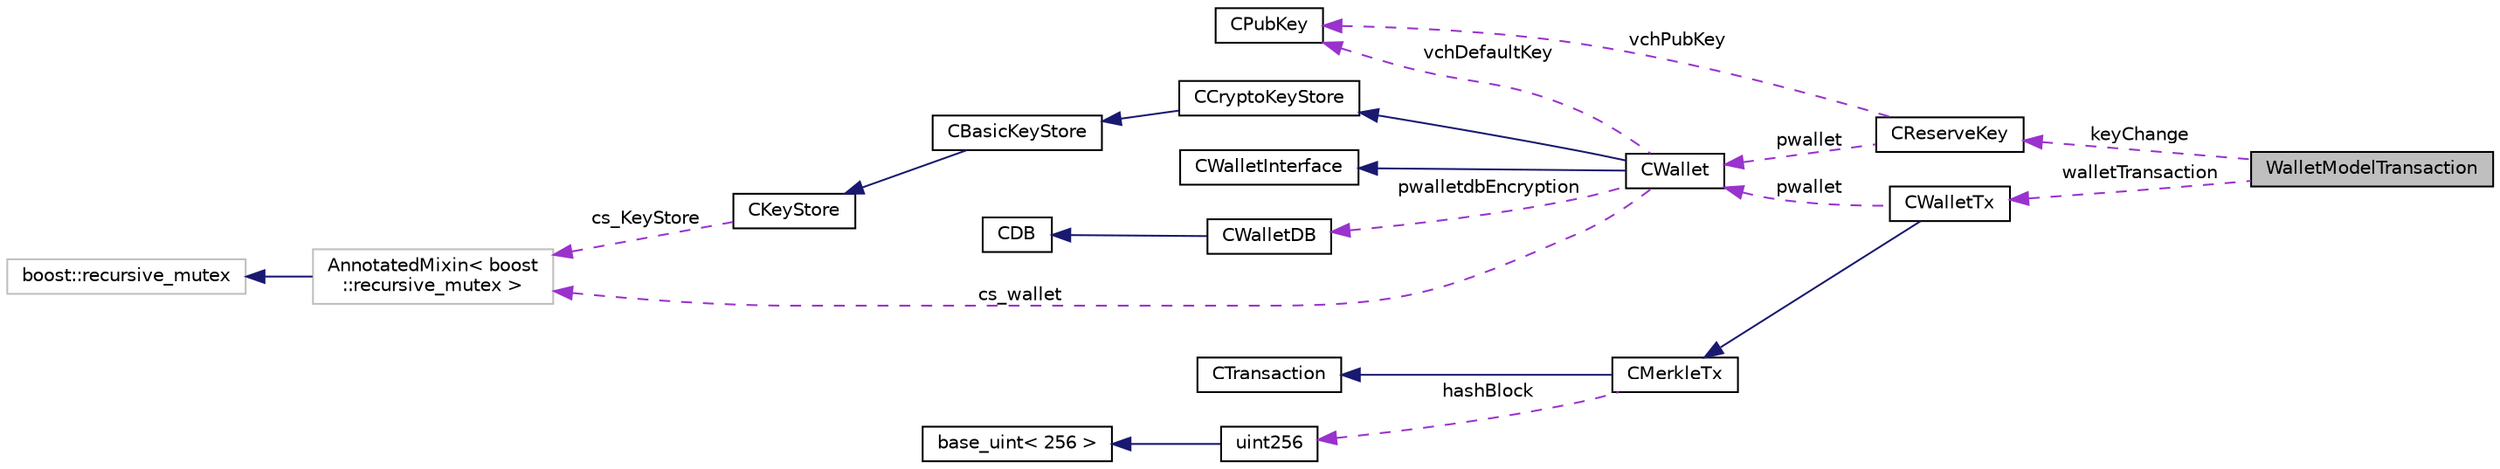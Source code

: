 digraph "WalletModelTransaction"
{
  edge [fontname="Helvetica",fontsize="10",labelfontname="Helvetica",labelfontsize="10"];
  node [fontname="Helvetica",fontsize="10",shape=record];
  rankdir="LR";
  Node1 [label="WalletModelTransaction",height=0.2,width=0.4,color="black", fillcolor="grey75", style="filled", fontcolor="black"];
  Node2 -> Node1 [dir="back",color="darkorchid3",fontsize="10",style="dashed",label=" keyChange" ,fontname="Helvetica"];
  Node2 [label="CReserveKey",height=0.2,width=0.4,color="black", fillcolor="white", style="filled",URL="$d3/d65/class_c_reserve_key.html",tooltip="A key allocated from the key pool. "];
  Node3 -> Node2 [dir="back",color="darkorchid3",fontsize="10",style="dashed",label=" vchPubKey" ,fontname="Helvetica"];
  Node3 [label="CPubKey",height=0.2,width=0.4,color="black", fillcolor="white", style="filled",URL="$da/d4e/class_c_pub_key.html",tooltip="An encapsulated public key. "];
  Node4 -> Node2 [dir="back",color="darkorchid3",fontsize="10",style="dashed",label=" pwallet" ,fontname="Helvetica"];
  Node4 [label="CWallet",height=0.2,width=0.4,color="black", fillcolor="white", style="filled",URL="$d2/de5/class_c_wallet.html",tooltip="A CWallet is an extension of a keystore, which also maintains a set of transactions and balances..."];
  Node5 -> Node4 [dir="back",color="midnightblue",fontsize="10",style="solid",fontname="Helvetica"];
  Node5 [label="CCryptoKeyStore",height=0.2,width=0.4,color="black", fillcolor="white", style="filled",URL="$db/dad/class_c_crypto_key_store.html",tooltip="Keystore which keeps the private keys encrypted. "];
  Node6 -> Node5 [dir="back",color="midnightblue",fontsize="10",style="solid",fontname="Helvetica"];
  Node6 [label="CBasicKeyStore",height=0.2,width=0.4,color="black", fillcolor="white", style="filled",URL="$db/db1/class_c_basic_key_store.html",tooltip="Basic key store, that keeps keys in an address->secret map. "];
  Node7 -> Node6 [dir="back",color="midnightblue",fontsize="10",style="solid",fontname="Helvetica"];
  Node7 [label="CKeyStore",height=0.2,width=0.4,color="black", fillcolor="white", style="filled",URL="$d0/dc3/class_c_key_store.html",tooltip="A virtual base class for key stores. "];
  Node8 -> Node7 [dir="back",color="darkorchid3",fontsize="10",style="dashed",label=" cs_KeyStore" ,fontname="Helvetica"];
  Node8 [label="AnnotatedMixin\< boost\l::recursive_mutex \>",height=0.2,width=0.4,color="grey75", fillcolor="white", style="filled"];
  Node9 -> Node8 [dir="back",color="midnightblue",fontsize="10",style="solid",fontname="Helvetica"];
  Node9 [label="boost::recursive_mutex",height=0.2,width=0.4,color="grey75", fillcolor="white", style="filled"];
  Node10 -> Node4 [dir="back",color="midnightblue",fontsize="10",style="solid",fontname="Helvetica"];
  Node10 [label="CWalletInterface",height=0.2,width=0.4,color="black", fillcolor="white", style="filled",URL="$dc/d1a/class_c_wallet_interface.html"];
  Node3 -> Node4 [dir="back",color="darkorchid3",fontsize="10",style="dashed",label=" vchDefaultKey" ,fontname="Helvetica"];
  Node8 -> Node4 [dir="back",color="darkorchid3",fontsize="10",style="dashed",label=" cs_wallet" ,fontname="Helvetica"];
  Node11 -> Node4 [dir="back",color="darkorchid3",fontsize="10",style="dashed",label=" pwalletdbEncryption" ,fontname="Helvetica"];
  Node11 [label="CWalletDB",height=0.2,width=0.4,color="black", fillcolor="white", style="filled",URL="$d4/d90/class_c_wallet_d_b.html",tooltip="Access to the wallet database (wallet.dat) "];
  Node12 -> Node11 [dir="back",color="midnightblue",fontsize="10",style="solid",fontname="Helvetica"];
  Node12 [label="CDB",height=0.2,width=0.4,color="black", fillcolor="white", style="filled",URL="$d1/d2e/class_c_d_b.html",tooltip="RAII class that provides access to a Berkeley database. "];
  Node13 -> Node1 [dir="back",color="darkorchid3",fontsize="10",style="dashed",label=" walletTransaction" ,fontname="Helvetica"];
  Node13 [label="CWalletTx",height=0.2,width=0.4,color="black", fillcolor="white", style="filled",URL="$d6/d53/class_c_wallet_tx.html",tooltip="A transaction with a bunch of additional info that only the owner cares about. "];
  Node14 -> Node13 [dir="back",color="midnightblue",fontsize="10",style="solid",fontname="Helvetica"];
  Node14 [label="CMerkleTx",height=0.2,width=0.4,color="black", fillcolor="white", style="filled",URL="$d1/dff/class_c_merkle_tx.html",tooltip="A transaction with a merkle branch linking it to the block chain. "];
  Node15 -> Node14 [dir="back",color="midnightblue",fontsize="10",style="solid",fontname="Helvetica"];
  Node15 [label="CTransaction",height=0.2,width=0.4,color="black", fillcolor="white", style="filled",URL="$df/d43/class_c_transaction.html",tooltip="The basic transaction that is broadcasted on the network and contained in blocks. ..."];
  Node16 -> Node14 [dir="back",color="darkorchid3",fontsize="10",style="dashed",label=" hashBlock" ,fontname="Helvetica"];
  Node16 [label="uint256",height=0.2,width=0.4,color="black", fillcolor="white", style="filled",URL="$d2/d86/classuint256.html",tooltip="256-bit unsigned big integer. "];
  Node17 -> Node16 [dir="back",color="midnightblue",fontsize="10",style="solid",fontname="Helvetica"];
  Node17 [label="base_uint\< 256 \>",height=0.2,width=0.4,color="black", fillcolor="white", style="filled",URL="$da/df7/classbase__uint.html"];
  Node4 -> Node13 [dir="back",color="darkorchid3",fontsize="10",style="dashed",label=" pwallet" ,fontname="Helvetica"];
}
